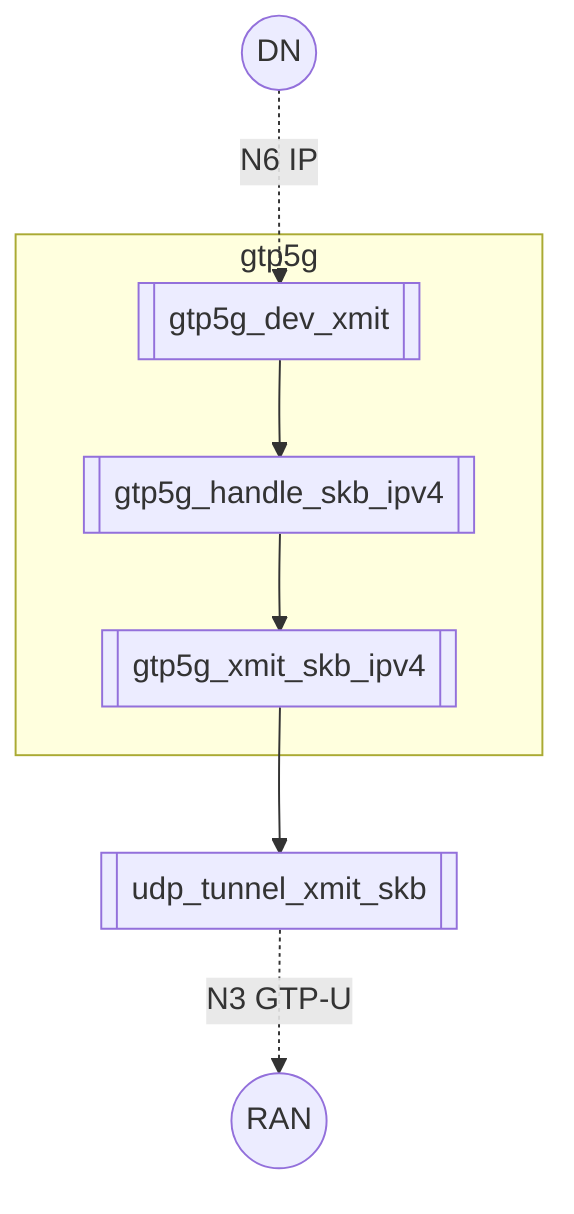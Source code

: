 graph TB
  subgraph gtp5g
    G[[gtp5g_dev_xmit]]
    H[[gtp5g_handle_skb_ipv4]]
    I[[gtp5g_xmit_skb_ipv4]]

    G --> H
    H --> I
  end

  RAN((RAN))
  DN((DN))

  J[[udp_tunnel_xmit_skb]]

  DN -. N6 IP .-> G
  I --> J
  J -. N3 GTP-U .-> RAN